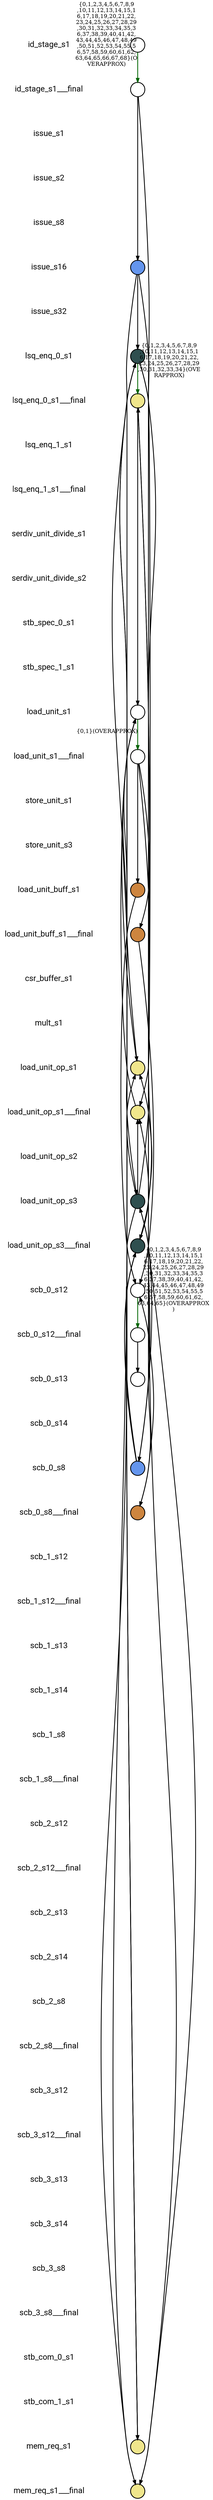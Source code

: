 
digraph G {
    edge [penwidth=2];
    node [ shape=box, fontsize=20, penwidth=2, fontname="roboto"];
    esep=0.5;
    layout=neato;
    overlap=scale;
    splines=true;

l_id_stage_s1 [label="id_stage_s1"; pos="0,-0!"; shape=none];

l_id_stage_s1___final [label="id_stage_s1___final"; pos="0,-1!"; shape=none];

l_issue_s1 [label="issue_s1"; pos="0,-2!"; shape=none];

l_issue_s2 [label="issue_s2"; pos="0,-3!"; shape=none];

l_issue_s8 [label="issue_s8"; pos="0,-4!"; shape=none];

l_issue_s16 [label="issue_s16"; pos="0,-5!"; shape=none];

l_issue_s32 [label="issue_s32"; pos="0,-6!"; shape=none];

l_lsq_enq_0_s1 [label="lsq_enq_0_s1"; pos="0,-7!"; shape=none];

l_lsq_enq_0_s1___final [label="lsq_enq_0_s1___final"; pos="0,-8!"; shape=none];

l_lsq_enq_1_s1 [label="lsq_enq_1_s1"; pos="0,-9!"; shape=none];

l_lsq_enq_1_s1___final [label="lsq_enq_1_s1___final"; pos="0,-10!"; shape=none];

l_serdiv_unit_divide_s1 [label="serdiv_unit_divide_s1"; pos="0,-11!"; shape=none];

l_serdiv_unit_divide_s2 [label="serdiv_unit_divide_s2"; pos="0,-12!"; shape=none];

l_stb_spec_0_s1 [label="stb_spec_0_s1"; pos="0,-13!"; shape=none];

l_stb_spec_1_s1 [label="stb_spec_1_s1"; pos="0,-14!"; shape=none];

l_load_unit_s1 [label="load_unit_s1"; pos="0,-15!"; shape=none];

l_load_unit_s1___final [label="load_unit_s1___final"; pos="0,-16!"; shape=none];

l_store_unit_s1 [label="store_unit_s1"; pos="0,-17!"; shape=none];

l_store_unit_s3 [label="store_unit_s3"; pos="0,-18!"; shape=none];

l_load_unit_buff_s1 [label="load_unit_buff_s1"; pos="0,-19!"; shape=none];

l_load_unit_buff_s1___final [label="load_unit_buff_s1___final"; pos="0,-20!"; shape=none];

l_csr_buffer_s1 [label="csr_buffer_s1"; pos="0,-21!"; shape=none];

l_mult_s1 [label="mult_s1"; pos="0,-22!"; shape=none];

l_load_unit_op_s1 [label="load_unit_op_s1"; pos="0,-23!"; shape=none];

l_load_unit_op_s1___final [label="load_unit_op_s1___final"; pos="0,-24!"; shape=none];

l_load_unit_op_s2 [label="load_unit_op_s2"; pos="0,-25!"; shape=none];

l_load_unit_op_s3 [label="load_unit_op_s3"; pos="0,-26!"; shape=none];

l_load_unit_op_s3___final [label="load_unit_op_s3___final"; pos="0,-27!"; shape=none];

l_scb_0_s12 [label="scb_0_s12"; pos="0,-28!"; shape=none];

l_scb_0_s12___final [label="scb_0_s12___final"; pos="0,-29!"; shape=none];

l_scb_0_s13 [label="scb_0_s13"; pos="0,-30!"; shape=none];

l_scb_0_s14 [label="scb_0_s14"; pos="0,-31!"; shape=none];

l_scb_0_s8 [label="scb_0_s8"; pos="0,-32!"; shape=none];

l_scb_0_s8___final [label="scb_0_s8___final"; pos="0,-33!"; shape=none];

l_scb_1_s12 [label="scb_1_s12"; pos="0,-34!"; shape=none];

l_scb_1_s12___final [label="scb_1_s12___final"; pos="0,-35!"; shape=none];

l_scb_1_s13 [label="scb_1_s13"; pos="0,-36!"; shape=none];

l_scb_1_s14 [label="scb_1_s14"; pos="0,-37!"; shape=none];

l_scb_1_s8 [label="scb_1_s8"; pos="0,-38!"; shape=none];

l_scb_1_s8___final [label="scb_1_s8___final"; pos="0,-39!"; shape=none];

l_scb_2_s12 [label="scb_2_s12"; pos="0,-40!"; shape=none];

l_scb_2_s12___final [label="scb_2_s12___final"; pos="0,-41!"; shape=none];

l_scb_2_s13 [label="scb_2_s13"; pos="0,-42!"; shape=none];

l_scb_2_s14 [label="scb_2_s14"; pos="0,-43!"; shape=none];

l_scb_2_s8 [label="scb_2_s8"; pos="0,-44!"; shape=none];

l_scb_2_s8___final [label="scb_2_s8___final"; pos="0,-45!"; shape=none];

l_scb_3_s12 [label="scb_3_s12"; pos="0,-46!"; shape=none];

l_scb_3_s12___final [label="scb_3_s12___final"; pos="0,-47!"; shape=none];

l_scb_3_s13 [label="scb_3_s13"; pos="0,-48!"; shape=none];

l_scb_3_s14 [label="scb_3_s14"; pos="0,-49!"; shape=none];

l_scb_3_s8 [label="scb_3_s8"; pos="0,-50!"; shape=none];

l_scb_3_s8___final [label="scb_3_s8___final"; pos="0,-51!"; shape=none];

l_stb_com_0_s1 [label="stb_com_0_s1"; pos="0,-52!"; shape=none];

l_stb_com_1_s1 [label="stb_com_1_s1"; pos="0,-53!"; shape=none];

l_mem_req_s1 [label="mem_req_s1"; pos="0,-54!"; shape=none];

l_mem_req_s1___final [label="mem_req_s1___final"; pos="0,-55!"; shape=none];

n_id_stage_s1 [label=""; pos="2,-0!"; shape=circle ]; 


n_issue_s16 [style=filled, color=black, fillcolor="#6495ED", label=""; pos="2,-5!"; shape=circle ]; 


n_scb_0_s12 [label=""; pos="2,-28!"; shape=circle ]; 


n_scb_0_s13 [label=""; pos="2,-30!"; shape=circle ]; 


n_scb_0_s8 [style=filled, color=black, fillcolor="#6495ED", label=""; pos="2,-32!"; shape=circle ]; 


n_load_unit_s1 [label=""; pos="2,-15!"; shape=circle ]; 


n_load_unit_op_s1 [style=filled, color=black, fillcolor="#F0E68C", label=""; pos="2,-23!"; shape=circle ]; 


n_load_unit_op_s3 [style=filled, color=black, fillcolor="#2F4F4F", label=""; pos="2,-26!"; shape=circle ]; 


n_lsq_enq_0_s1 [style=filled, color=black, fillcolor="#2F4F4F", label=""; pos="2,-7!"; shape=circle ]; 


n_load_unit_buff_s1 [style=filled, color=black, fillcolor="#CD853F", label=""; pos="2,-19!"; shape=circle ]; 


n_mem_req_s1 [style=filled, color=black, fillcolor="#F0E68C", label=""; pos="2,-54!"; shape=circle ]; 


n_scb_0_s8___final [style=filled, color=black, fillcolor="#CD853F", label=""; pos="2,-33!"; shape=circle ]; 


n_lsq_enq_0_s1___final [style=filled, color=black, fillcolor="#F0E68C", label=""; pos="2,-8!"; shape=circle ]; 


n_load_unit_op_s3___final [style=filled, color=black, fillcolor="#2F4F4F", label=""; pos="2,-27!"; shape=circle ]; 


n_load_unit_s1___final [label=""; pos="2,-16!"; shape=circle ]; 


n_scb_0_s12___final [label=""; pos="2,-29!"; shape=circle ]; 


n_load_unit_op_s1___final [style=filled, color=black, fillcolor="#F0E68C", label=""; pos="2,-24!"; shape=circle ]; 


n_load_unit_buff_s1___final [style=filled, color=black, fillcolor="#CD853F", label=""; pos="2,-20!"; shape=circle ]; 


n_id_stage_s1___final [label=""; pos="2,-1!"; shape=circle ]; 


n_mem_req_s1___final [style=filled, color=black, fillcolor="#F0E68C", label=""; pos="2,-55!"; shape=circle ]; 


n_id_stage_s1 -> n_id_stage_s1___final [color="#006400", label="{0,1,2,3,4,5,6,7,8,9
,10,11,12,13,14,15,1
6,17,18,19,20,21,22,
23,24,25,26,27,28,29
,30,31,32,33,34,35,3
6,37,38,39,40,41,42,
43,44,45,46,47,48,49
,50,51,52,53,54,55,5
6,57,58,59,60,61,62,
63,64,65,66,67,68}(O
VERAPPROX)"];

n_issue_s16 -> n_load_unit_op_s3 [color="black"];

n_issue_s16 -> n_load_unit_op_s3___final [color="black"];

n_issue_s16 -> n_lsq_enq_0_s1 [color="black"];

n_scb_0_s12 -> n_scb_0_s12___final [color="#006400", label="{0,1,2,3,4,5,6,7,8,9
,10,11,12,13,14,15,1
6,17,18,19,20,21,22,
23,24,25,26,27,28,29
,30,31,32,33,34,35,3
6,37,38,39,40,41,42,
43,44,45,46,47,48,49
,50,51,52,53,54,55,5
6,57,58,59,60,61,62,
63,64,65}(OVERAPPROX
)"];

n_scb_0_s8 -> n_load_unit_op_s3 [color="black"];

n_scb_0_s8 -> n_load_unit_op_s3___final [color="black"];

n_scb_0_s8 -> n_lsq_enq_0_s1 [color="black"];

n_load_unit_s1 -> n_load_unit_s1___final [color="#006400", label="{0,1}(OVERAPPROX)"];

n_load_unit_op_s1 -> n_load_unit_s1 [color="black"];

n_load_unit_op_s3 -> n_load_unit_op_s1___final [color="black"];

n_load_unit_op_s3 -> n_mem_req_s1 [color="black"];

n_load_unit_op_s3 -> n_lsq_enq_0_s1___final [color="black"];

n_load_unit_op_s3 -> n_load_unit_op_s1 [color="black"];

n_load_unit_op_s3 -> n_mem_req_s1___final [color="black"];

n_lsq_enq_0_s1 -> n_load_unit_op_s1___final [color="black"];

n_lsq_enq_0_s1 -> n_mem_req_s1 [color="black"];

n_lsq_enq_0_s1 -> n_lsq_enq_0_s1___final [color="#006400", label="{0,1,2,3,4,5,6,7,8,9
,10,11,12,13,14,15,1
6,17,18,19,20,21,22,
23,24,25,26,27,28,29
,30,31,32,33,34}(OVE
RAPPROX)"];

n_lsq_enq_0_s1 -> n_load_unit_op_s1 [color="black"];

n_lsq_enq_0_s1 -> n_mem_req_s1___final [color="black"];

n_load_unit_buff_s1 -> n_scb_0_s12 [color="black"];

n_mem_req_s1 -> n_load_unit_s1 [color="black"];

n_scb_0_s8___final -> n_scb_0_s12 [color="black"];

n_lsq_enq_0_s1___final -> n_load_unit_s1 [color="black"];

n_load_unit_op_s3___final -> n_mem_req_s1 [color="black"];

n_load_unit_op_s3___final -> n_lsq_enq_0_s1___final [color="black"];

n_load_unit_op_s3___final -> n_load_unit_op_s1 [color="black"];

n_load_unit_op_s3___final -> n_mem_req_s1___final [color="black"];

n_load_unit_op_s3___final -> n_load_unit_op_s1___final [color="black"];

n_load_unit_s1___final -> n_load_unit_buff_s1 [color="black"];

n_load_unit_s1___final -> n_load_unit_buff_s1___final [color="black"];

n_load_unit_s1___final -> n_scb_0_s8___final [color="black"];

n_scb_0_s12___final -> n_scb_0_s13 [color="black"];

n_load_unit_op_s1___final -> n_load_unit_s1 [color="black"];

n_load_unit_buff_s1___final -> n_scb_0_s12 [color="black"];

n_id_stage_s1___final -> n_issue_s16 [color="black"];

n_id_stage_s1___final -> n_scb_0_s8 [color="black"];

n_mem_req_s1___final -> n_load_unit_s1 [color="black"];
}